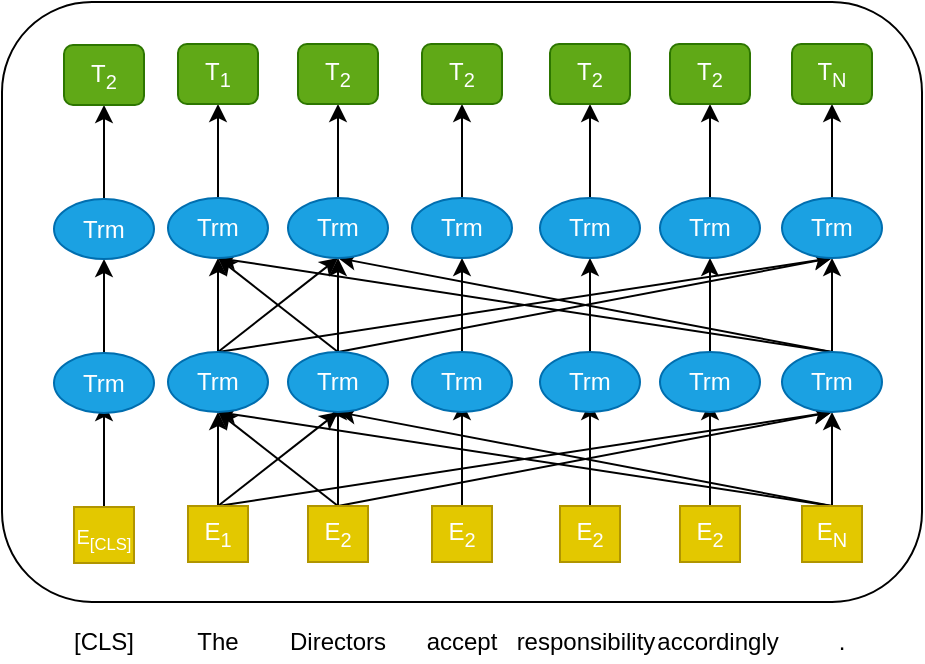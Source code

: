 <mxfile version="10.6.7" type="github"><diagram id="3IGjTXSr97exCfG05JRm" name="Page-1"><mxGraphModel dx="1158" dy="614" grid="1" gridSize="10" guides="1" tooltips="1" connect="1" arrows="1" fold="1" page="1" pageScale="1" pageWidth="827" pageHeight="1169" math="0" shadow="0"><root><mxCell id="0"/><mxCell id="1" parent="0"/><mxCell id="nm-IyWa0nPzTt3plHa3e-40" value="" style="rounded=1;whiteSpace=wrap;html=1;" vertex="1" parent="1"><mxGeometry x="220" y="120" width="460" height="300" as="geometry"/></mxCell><mxCell id="nm-IyWa0nPzTt3plHa3e-2" style="edgeStyle=orthogonalEdgeStyle;rounded=0;orthogonalLoop=1;jettySize=auto;html=1;exitX=0.5;exitY=0;exitDx=0;exitDy=0;entryX=0.5;entryY=1;entryDx=0;entryDy=0;endArrow=classic;endFill=1;" edge="1" parent="1" source="nm-IyWa0nPzTt3plHa3e-5" target="nm-IyWa0nPzTt3plHa3e-18"><mxGeometry relative="1" as="geometry"/></mxCell><mxCell id="nm-IyWa0nPzTt3plHa3e-3" style="edgeStyle=none;rounded=0;orthogonalLoop=1;jettySize=auto;html=1;exitX=0.5;exitY=0;exitDx=0;exitDy=0;entryX=0.5;entryY=1;entryDx=0;entryDy=0;endArrow=classic;endFill=1;" edge="1" parent="1" source="nm-IyWa0nPzTt3plHa3e-5" target="nm-IyWa0nPzTt3plHa3e-22"><mxGeometry relative="1" as="geometry"/></mxCell><mxCell id="nm-IyWa0nPzTt3plHa3e-4" style="edgeStyle=none;rounded=0;orthogonalLoop=1;jettySize=auto;html=1;exitX=0.5;exitY=0;exitDx=0;exitDy=0;entryX=0.5;entryY=1;entryDx=0;entryDy=0;endArrow=classic;endFill=1;" edge="1" parent="1" source="nm-IyWa0nPzTt3plHa3e-5" target="nm-IyWa0nPzTt3plHa3e-26"><mxGeometry relative="1" as="geometry"/></mxCell><mxCell id="nm-IyWa0nPzTt3plHa3e-5" value="&lt;font style=&quot;font-size: 12px&quot;&gt;E&lt;font&gt;&lt;sub&gt;1&lt;/sub&gt;&lt;/font&gt;&lt;/font&gt;" style="rounded=0;whiteSpace=wrap;html=1;fillColor=#e3c800;strokeColor=#B09500;fontColor=#ffffff;" vertex="1" parent="1"><mxGeometry x="313" y="372" width="30" height="28" as="geometry"/></mxCell><mxCell id="nm-IyWa0nPzTt3plHa3e-6" style="rounded=0;orthogonalLoop=1;jettySize=auto;html=1;exitX=0.5;exitY=0;exitDx=0;exitDy=0;endArrow=classic;endFill=1;entryX=0.5;entryY=1;entryDx=0;entryDy=0;" edge="1" parent="1" source="nm-IyWa0nPzTt3plHa3e-9" target="nm-IyWa0nPzTt3plHa3e-18"><mxGeometry relative="1" as="geometry"><mxPoint x="333" y="330" as="targetPoint"/></mxGeometry></mxCell><mxCell id="nm-IyWa0nPzTt3plHa3e-7" style="edgeStyle=none;rounded=0;orthogonalLoop=1;jettySize=auto;html=1;exitX=0.5;exitY=0;exitDx=0;exitDy=0;endArrow=classic;endFill=1;" edge="1" parent="1" source="nm-IyWa0nPzTt3plHa3e-9"><mxGeometry relative="1" as="geometry"><mxPoint x="388" y="320" as="targetPoint"/></mxGeometry></mxCell><mxCell id="nm-IyWa0nPzTt3plHa3e-8" style="edgeStyle=none;rounded=0;orthogonalLoop=1;jettySize=auto;html=1;exitX=0.5;exitY=0;exitDx=0;exitDy=0;endArrow=classic;endFill=1;entryX=0.5;entryY=1;entryDx=0;entryDy=0;" edge="1" parent="1" source="nm-IyWa0nPzTt3plHa3e-9" target="nm-IyWa0nPzTt3plHa3e-26"><mxGeometry relative="1" as="geometry"><mxPoint x="630" y="340" as="targetPoint"/></mxGeometry></mxCell><mxCell id="nm-IyWa0nPzTt3plHa3e-9" value="&lt;font style=&quot;font-size: 12px&quot;&gt;E&lt;font&gt;&lt;sub&gt;2&lt;/sub&gt;&lt;/font&gt;&lt;/font&gt;" style="rounded=0;whiteSpace=wrap;html=1;fillColor=#e3c800;strokeColor=#B09500;fontColor=#ffffff;" vertex="1" parent="1"><mxGeometry x="373" y="372" width="30" height="28" as="geometry"/></mxCell><mxCell id="nm-IyWa0nPzTt3plHa3e-11" style="edgeStyle=none;rounded=0;orthogonalLoop=1;jettySize=auto;html=1;exitX=0.5;exitY=0;exitDx=0;exitDy=0;entryX=0.5;entryY=1;entryDx=0;entryDy=0;endArrow=classic;endFill=1;" edge="1" parent="1" source="nm-IyWa0nPzTt3plHa3e-14" target="nm-IyWa0nPzTt3plHa3e-18"><mxGeometry relative="1" as="geometry"/></mxCell><mxCell id="nm-IyWa0nPzTt3plHa3e-12" style="edgeStyle=none;rounded=0;orthogonalLoop=1;jettySize=auto;html=1;exitX=0.5;exitY=0;exitDx=0;exitDy=0;entryX=0.5;entryY=1;entryDx=0;entryDy=0;endArrow=classic;endFill=1;" edge="1" parent="1" source="nm-IyWa0nPzTt3plHa3e-14" target="nm-IyWa0nPzTt3plHa3e-22"><mxGeometry relative="1" as="geometry"/></mxCell><mxCell id="nm-IyWa0nPzTt3plHa3e-13" style="edgeStyle=none;rounded=0;orthogonalLoop=1;jettySize=auto;html=1;exitX=0.5;exitY=0;exitDx=0;exitDy=0;endArrow=classic;endFill=1;entryX=0.5;entryY=1;entryDx=0;entryDy=0;" edge="1" parent="1" source="nm-IyWa0nPzTt3plHa3e-14" target="nm-IyWa0nPzTt3plHa3e-26"><mxGeometry relative="1" as="geometry"><mxPoint x="635" y="330" as="targetPoint"/></mxGeometry></mxCell><mxCell id="nm-IyWa0nPzTt3plHa3e-14" value="&lt;font style=&quot;font-size: 12px&quot;&gt;E&lt;font&gt;&lt;sub&gt;N&lt;/sub&gt;&lt;/font&gt;&lt;/font&gt;" style="rounded=0;whiteSpace=wrap;html=1;fillColor=#e3c800;strokeColor=#B09500;fontColor=#ffffff;" vertex="1" parent="1"><mxGeometry x="620" y="372" width="30" height="28" as="geometry"/></mxCell><mxCell id="nm-IyWa0nPzTt3plHa3e-15" style="edgeStyle=none;rounded=0;orthogonalLoop=1;jettySize=auto;html=1;exitX=0.5;exitY=0;exitDx=0;exitDy=0;entryX=0.5;entryY=1;entryDx=0;entryDy=0;endArrow=classic;endFill=1;" edge="1" parent="1" source="nm-IyWa0nPzTt3plHa3e-18" target="nm-IyWa0nPzTt3plHa3e-28"><mxGeometry relative="1" as="geometry"/></mxCell><mxCell id="nm-IyWa0nPzTt3plHa3e-16" style="edgeStyle=none;rounded=0;orthogonalLoop=1;jettySize=auto;html=1;exitX=0.5;exitY=0;exitDx=0;exitDy=0;entryX=0.5;entryY=1;entryDx=0;entryDy=0;endArrow=classic;endFill=1;" edge="1" parent="1" source="nm-IyWa0nPzTt3plHa3e-18" target="nm-IyWa0nPzTt3plHa3e-30"><mxGeometry relative="1" as="geometry"/></mxCell><mxCell id="nm-IyWa0nPzTt3plHa3e-17" style="edgeStyle=none;rounded=0;orthogonalLoop=1;jettySize=auto;html=1;exitX=0.5;exitY=0;exitDx=0;exitDy=0;entryX=0.5;entryY=1;entryDx=0;entryDy=0;endArrow=classic;endFill=1;" edge="1" parent="1" source="nm-IyWa0nPzTt3plHa3e-18" target="nm-IyWa0nPzTt3plHa3e-32"><mxGeometry relative="1" as="geometry"/></mxCell><mxCell id="nm-IyWa0nPzTt3plHa3e-18" value="Trm" style="ellipse;whiteSpace=wrap;html=1;fillColor=#1ba1e2;strokeColor=#006EAF;fontColor=#ffffff;" vertex="1" parent="1"><mxGeometry x="303" y="295" width="50" height="30" as="geometry"/></mxCell><mxCell id="nm-IyWa0nPzTt3plHa3e-19" style="edgeStyle=none;rounded=0;orthogonalLoop=1;jettySize=auto;html=1;exitX=0.5;exitY=0;exitDx=0;exitDy=0;entryX=0.5;entryY=1;entryDx=0;entryDy=0;endArrow=classic;endFill=1;" edge="1" parent="1" source="nm-IyWa0nPzTt3plHa3e-22" target="nm-IyWa0nPzTt3plHa3e-28"><mxGeometry relative="1" as="geometry"/></mxCell><mxCell id="nm-IyWa0nPzTt3plHa3e-20" style="edgeStyle=none;rounded=0;orthogonalLoop=1;jettySize=auto;html=1;exitX=0.5;exitY=0;exitDx=0;exitDy=0;entryX=0.5;entryY=1;entryDx=0;entryDy=0;endArrow=classic;endFill=1;" edge="1" parent="1" source="nm-IyWa0nPzTt3plHa3e-22" target="nm-IyWa0nPzTt3plHa3e-30"><mxGeometry relative="1" as="geometry"/></mxCell><mxCell id="nm-IyWa0nPzTt3plHa3e-21" style="edgeStyle=none;rounded=0;orthogonalLoop=1;jettySize=auto;html=1;exitX=0.5;exitY=0;exitDx=0;exitDy=0;entryX=0.5;entryY=1;entryDx=0;entryDy=0;endArrow=classic;endFill=1;" edge="1" parent="1" source="nm-IyWa0nPzTt3plHa3e-22" target="nm-IyWa0nPzTt3plHa3e-32"><mxGeometry relative="1" as="geometry"/></mxCell><mxCell id="nm-IyWa0nPzTt3plHa3e-22" value="Trm" style="ellipse;whiteSpace=wrap;html=1;fillColor=#1ba1e2;strokeColor=#006EAF;fontColor=#ffffff;" vertex="1" parent="1"><mxGeometry x="363" y="295" width="50" height="30" as="geometry"/></mxCell><mxCell id="nm-IyWa0nPzTt3plHa3e-23" style="edgeStyle=none;rounded=0;orthogonalLoop=1;jettySize=auto;html=1;exitX=0.5;exitY=0;exitDx=0;exitDy=0;entryX=0.5;entryY=1;entryDx=0;entryDy=0;endArrow=classic;endFill=1;" edge="1" parent="1" source="nm-IyWa0nPzTt3plHa3e-26" target="nm-IyWa0nPzTt3plHa3e-28"><mxGeometry relative="1" as="geometry"/></mxCell><mxCell id="nm-IyWa0nPzTt3plHa3e-24" style="edgeStyle=none;rounded=0;orthogonalLoop=1;jettySize=auto;html=1;exitX=0.5;exitY=0;exitDx=0;exitDy=0;entryX=0.5;entryY=1;entryDx=0;entryDy=0;endArrow=classic;endFill=1;" edge="1" parent="1" source="nm-IyWa0nPzTt3plHa3e-26" target="nm-IyWa0nPzTt3plHa3e-30"><mxGeometry relative="1" as="geometry"/></mxCell><mxCell id="nm-IyWa0nPzTt3plHa3e-25" style="edgeStyle=none;rounded=0;orthogonalLoop=1;jettySize=auto;html=1;exitX=0.5;exitY=0;exitDx=0;exitDy=0;entryX=0.5;entryY=1;entryDx=0;entryDy=0;endArrow=classic;endFill=1;" edge="1" parent="1" source="nm-IyWa0nPzTt3plHa3e-26" target="nm-IyWa0nPzTt3plHa3e-32"><mxGeometry relative="1" as="geometry"/></mxCell><mxCell id="nm-IyWa0nPzTt3plHa3e-26" value="Trm" style="ellipse;whiteSpace=wrap;html=1;fillColor=#1ba1e2;strokeColor=#006EAF;fontColor=#ffffff;" vertex="1" parent="1"><mxGeometry x="610" y="295" width="50" height="30" as="geometry"/></mxCell><mxCell id="nm-IyWa0nPzTt3plHa3e-27" style="edgeStyle=none;rounded=0;orthogonalLoop=1;jettySize=auto;html=1;exitX=0.5;exitY=0;exitDx=0;exitDy=0;entryX=0.5;entryY=1;entryDx=0;entryDy=0;endArrow=classic;endFill=1;" edge="1" parent="1" source="nm-IyWa0nPzTt3plHa3e-28" target="nm-IyWa0nPzTt3plHa3e-33"><mxGeometry relative="1" as="geometry"/></mxCell><mxCell id="nm-IyWa0nPzTt3plHa3e-28" value="Trm" style="ellipse;whiteSpace=wrap;html=1;fillColor=#1ba1e2;strokeColor=#006EAF;fontColor=#ffffff;" vertex="1" parent="1"><mxGeometry x="303" y="218" width="50" height="30" as="geometry"/></mxCell><mxCell id="nm-IyWa0nPzTt3plHa3e-29" style="edgeStyle=none;rounded=0;orthogonalLoop=1;jettySize=auto;html=1;exitX=0.5;exitY=0;exitDx=0;exitDy=0;entryX=0.5;entryY=1;entryDx=0;entryDy=0;endArrow=classic;endFill=1;" edge="1" parent="1" source="nm-IyWa0nPzTt3plHa3e-30" target="nm-IyWa0nPzTt3plHa3e-34"><mxGeometry relative="1" as="geometry"/></mxCell><mxCell id="nm-IyWa0nPzTt3plHa3e-30" value="Trm" style="ellipse;whiteSpace=wrap;html=1;fillColor=#1ba1e2;strokeColor=#006EAF;fontColor=#ffffff;" vertex="1" parent="1"><mxGeometry x="363" y="218" width="50" height="30" as="geometry"/></mxCell><mxCell id="nm-IyWa0nPzTt3plHa3e-31" style="edgeStyle=none;rounded=0;orthogonalLoop=1;jettySize=auto;html=1;exitX=0.5;exitY=0;exitDx=0;exitDy=0;entryX=0.5;entryY=1;entryDx=0;entryDy=0;endArrow=classic;endFill=1;" edge="1" parent="1" source="nm-IyWa0nPzTt3plHa3e-32" target="nm-IyWa0nPzTt3plHa3e-35"><mxGeometry relative="1" as="geometry"/></mxCell><mxCell id="nm-IyWa0nPzTt3plHa3e-32" value="Trm" style="ellipse;whiteSpace=wrap;html=1;fillColor=#1ba1e2;strokeColor=#006EAF;fontColor=#ffffff;" vertex="1" parent="1"><mxGeometry x="610" y="218" width="50" height="30" as="geometry"/></mxCell><mxCell id="nm-IyWa0nPzTt3plHa3e-33" value="T&lt;sub&gt;1&lt;/sub&gt;" style="rounded=1;whiteSpace=wrap;html=1;fillColor=#60a917;strokeColor=#2D7600;fontColor=#ffffff;" vertex="1" parent="1"><mxGeometry x="308" y="141" width="40" height="30" as="geometry"/></mxCell><mxCell id="nm-IyWa0nPzTt3plHa3e-34" value="T&lt;sub&gt;2&lt;/sub&gt;" style="rounded=1;whiteSpace=wrap;html=1;fillColor=#60a917;strokeColor=#2D7600;fontColor=#ffffff;" vertex="1" parent="1"><mxGeometry x="368" y="141" width="40" height="30" as="geometry"/></mxCell><mxCell id="nm-IyWa0nPzTt3plHa3e-35" value="T&lt;sub&gt;N&lt;/sub&gt;" style="rounded=1;whiteSpace=wrap;html=1;fillColor=#60a917;strokeColor=#2D7600;fontColor=#ffffff;" vertex="1" parent="1"><mxGeometry x="615" y="141" width="40" height="30" as="geometry"/></mxCell><mxCell id="nm-IyWa0nPzTt3plHa3e-36" value="..." style="text;html=1;strokeColor=none;fillColor=none;align=center;verticalAlign=middle;whiteSpace=wrap;rounded=0;" vertex="1" parent="1"><mxGeometry x="565" y="300" width="40" height="20" as="geometry"/></mxCell><mxCell id="nm-IyWa0nPzTt3plHa3e-37" value="..." style="text;html=1;strokeColor=none;fillColor=none;align=center;verticalAlign=middle;whiteSpace=wrap;rounded=0;" vertex="1" parent="1"><mxGeometry x="565" y="218" width="40" height="20" as="geometry"/></mxCell><mxCell id="nm-IyWa0nPzTt3plHa3e-38" value="..." style="text;html=1;strokeColor=none;fillColor=none;align=center;verticalAlign=middle;whiteSpace=wrap;rounded=0;" vertex="1" parent="1"><mxGeometry x="565" y="150" width="40" height="20" as="geometry"/></mxCell><mxCell id="nm-IyWa0nPzTt3plHa3e-41" style="edgeStyle=none;rounded=0;orthogonalLoop=1;jettySize=auto;html=1;exitX=0.5;exitY=0;exitDx=0;exitDy=0;endArrow=classic;endFill=1;" edge="1" parent="1" source="nm-IyWa0nPzTt3plHa3e-42"><mxGeometry relative="1" as="geometry"><mxPoint x="450" y="320" as="targetPoint"/></mxGeometry></mxCell><mxCell id="nm-IyWa0nPzTt3plHa3e-42" value="&lt;font style=&quot;font-size: 12px&quot;&gt;E&lt;font&gt;&lt;sub&gt;2&lt;/sub&gt;&lt;/font&gt;&lt;/font&gt;" style="rounded=0;whiteSpace=wrap;html=1;fillColor=#e3c800;strokeColor=#B09500;fontColor=#ffffff;" vertex="1" parent="1"><mxGeometry x="435" y="372" width="30" height="28" as="geometry"/></mxCell><mxCell id="nm-IyWa0nPzTt3plHa3e-43" style="edgeStyle=none;rounded=0;orthogonalLoop=1;jettySize=auto;html=1;exitX=0.5;exitY=0;exitDx=0;exitDy=0;entryX=0.5;entryY=1;entryDx=0;entryDy=0;endArrow=classic;endFill=1;" edge="1" parent="1" source="nm-IyWa0nPzTt3plHa3e-44" target="nm-IyWa0nPzTt3plHa3e-46"><mxGeometry relative="1" as="geometry"/></mxCell><mxCell id="nm-IyWa0nPzTt3plHa3e-44" value="Trm" style="ellipse;whiteSpace=wrap;html=1;fillColor=#1ba1e2;strokeColor=#006EAF;fontColor=#ffffff;" vertex="1" parent="1"><mxGeometry x="425" y="295" width="50" height="30" as="geometry"/></mxCell><mxCell id="nm-IyWa0nPzTt3plHa3e-45" style="edgeStyle=none;rounded=0;orthogonalLoop=1;jettySize=auto;html=1;exitX=0.5;exitY=0;exitDx=0;exitDy=0;entryX=0.5;entryY=1;entryDx=0;entryDy=0;endArrow=classic;endFill=1;" edge="1" parent="1" source="nm-IyWa0nPzTt3plHa3e-46" target="nm-IyWa0nPzTt3plHa3e-47"><mxGeometry relative="1" as="geometry"/></mxCell><mxCell id="nm-IyWa0nPzTt3plHa3e-46" value="Trm" style="ellipse;whiteSpace=wrap;html=1;fillColor=#1ba1e2;strokeColor=#006EAF;fontColor=#ffffff;" vertex="1" parent="1"><mxGeometry x="425" y="218" width="50" height="30" as="geometry"/></mxCell><mxCell id="nm-IyWa0nPzTt3plHa3e-47" value="T&lt;sub&gt;2&lt;/sub&gt;" style="rounded=1;whiteSpace=wrap;html=1;fillColor=#60a917;strokeColor=#2D7600;fontColor=#ffffff;" vertex="1" parent="1"><mxGeometry x="430" y="141" width="40" height="30" as="geometry"/></mxCell><mxCell id="nm-IyWa0nPzTt3plHa3e-48" style="edgeStyle=none;rounded=0;orthogonalLoop=1;jettySize=auto;html=1;exitX=0.5;exitY=0;exitDx=0;exitDy=0;endArrow=classic;endFill=1;" edge="1" parent="1" source="nm-IyWa0nPzTt3plHa3e-49"><mxGeometry relative="1" as="geometry"><mxPoint x="514" y="320" as="targetPoint"/></mxGeometry></mxCell><mxCell id="nm-IyWa0nPzTt3plHa3e-49" value="&lt;font style=&quot;font-size: 12px&quot;&gt;E&lt;font&gt;&lt;sub&gt;2&lt;/sub&gt;&lt;/font&gt;&lt;/font&gt;" style="rounded=0;whiteSpace=wrap;html=1;fillColor=#e3c800;strokeColor=#B09500;fontColor=#ffffff;" vertex="1" parent="1"><mxGeometry x="499" y="372" width="30" height="28" as="geometry"/></mxCell><mxCell id="nm-IyWa0nPzTt3plHa3e-50" style="edgeStyle=none;rounded=0;orthogonalLoop=1;jettySize=auto;html=1;exitX=0.5;exitY=0;exitDx=0;exitDy=0;entryX=0.5;entryY=1;entryDx=0;entryDy=0;endArrow=classic;endFill=1;" edge="1" parent="1" source="nm-IyWa0nPzTt3plHa3e-51" target="nm-IyWa0nPzTt3plHa3e-53"><mxGeometry relative="1" as="geometry"/></mxCell><mxCell id="nm-IyWa0nPzTt3plHa3e-51" value="Trm" style="ellipse;whiteSpace=wrap;html=1;fillColor=#1ba1e2;strokeColor=#006EAF;fontColor=#ffffff;" vertex="1" parent="1"><mxGeometry x="489" y="295" width="50" height="30" as="geometry"/></mxCell><mxCell id="nm-IyWa0nPzTt3plHa3e-52" style="edgeStyle=none;rounded=0;orthogonalLoop=1;jettySize=auto;html=1;exitX=0.5;exitY=0;exitDx=0;exitDy=0;entryX=0.5;entryY=1;entryDx=0;entryDy=0;endArrow=classic;endFill=1;" edge="1" parent="1" source="nm-IyWa0nPzTt3plHa3e-53" target="nm-IyWa0nPzTt3plHa3e-54"><mxGeometry relative="1" as="geometry"/></mxCell><mxCell id="nm-IyWa0nPzTt3plHa3e-53" value="Trm" style="ellipse;whiteSpace=wrap;html=1;fillColor=#1ba1e2;strokeColor=#006EAF;fontColor=#ffffff;" vertex="1" parent="1"><mxGeometry x="489" y="218" width="50" height="30" as="geometry"/></mxCell><mxCell id="nm-IyWa0nPzTt3plHa3e-54" value="T&lt;sub&gt;2&lt;/sub&gt;" style="rounded=1;whiteSpace=wrap;html=1;fillColor=#60a917;strokeColor=#2D7600;fontColor=#ffffff;" vertex="1" parent="1"><mxGeometry x="494" y="141" width="40" height="30" as="geometry"/></mxCell><mxCell id="nm-IyWa0nPzTt3plHa3e-55" style="edgeStyle=none;rounded=0;orthogonalLoop=1;jettySize=auto;html=1;exitX=0.5;exitY=0;exitDx=0;exitDy=0;endArrow=classic;endFill=1;" edge="1" parent="1" source="nm-IyWa0nPzTt3plHa3e-56"><mxGeometry relative="1" as="geometry"><mxPoint x="574" y="320" as="targetPoint"/></mxGeometry></mxCell><mxCell id="nm-IyWa0nPzTt3plHa3e-56" value="&lt;font style=&quot;font-size: 12px&quot;&gt;E&lt;font&gt;&lt;sub&gt;2&lt;/sub&gt;&lt;/font&gt;&lt;/font&gt;" style="rounded=0;whiteSpace=wrap;html=1;fillColor=#e3c800;strokeColor=#B09500;fontColor=#ffffff;" vertex="1" parent="1"><mxGeometry x="559" y="372" width="30" height="28" as="geometry"/></mxCell><mxCell id="nm-IyWa0nPzTt3plHa3e-57" style="edgeStyle=none;rounded=0;orthogonalLoop=1;jettySize=auto;html=1;exitX=0.5;exitY=0;exitDx=0;exitDy=0;entryX=0.5;entryY=1;entryDx=0;entryDy=0;endArrow=classic;endFill=1;" edge="1" parent="1" source="nm-IyWa0nPzTt3plHa3e-58" target="nm-IyWa0nPzTt3plHa3e-60"><mxGeometry relative="1" as="geometry"/></mxCell><mxCell id="nm-IyWa0nPzTt3plHa3e-58" value="Trm" style="ellipse;whiteSpace=wrap;html=1;fillColor=#1ba1e2;strokeColor=#006EAF;fontColor=#ffffff;" vertex="1" parent="1"><mxGeometry x="549" y="295" width="50" height="30" as="geometry"/></mxCell><mxCell id="nm-IyWa0nPzTt3plHa3e-59" style="edgeStyle=none;rounded=0;orthogonalLoop=1;jettySize=auto;html=1;exitX=0.5;exitY=0;exitDx=0;exitDy=0;entryX=0.5;entryY=1;entryDx=0;entryDy=0;endArrow=classic;endFill=1;" edge="1" parent="1" source="nm-IyWa0nPzTt3plHa3e-60" target="nm-IyWa0nPzTt3plHa3e-61"><mxGeometry relative="1" as="geometry"/></mxCell><mxCell id="nm-IyWa0nPzTt3plHa3e-60" value="Trm" style="ellipse;whiteSpace=wrap;html=1;fillColor=#1ba1e2;strokeColor=#006EAF;fontColor=#ffffff;" vertex="1" parent="1"><mxGeometry x="549" y="218" width="50" height="30" as="geometry"/></mxCell><mxCell id="nm-IyWa0nPzTt3plHa3e-61" value="T&lt;sub&gt;2&lt;/sub&gt;" style="rounded=1;whiteSpace=wrap;html=1;fillColor=#60a917;strokeColor=#2D7600;fontColor=#ffffff;" vertex="1" parent="1"><mxGeometry x="554" y="141" width="40" height="30" as="geometry"/></mxCell><mxCell id="nm-IyWa0nPzTt3plHa3e-62" style="edgeStyle=none;rounded=0;orthogonalLoop=1;jettySize=auto;html=1;exitX=0.5;exitY=0;exitDx=0;exitDy=0;endArrow=classic;endFill=1;" edge="1" parent="1" source="nm-IyWa0nPzTt3plHa3e-63"><mxGeometry relative="1" as="geometry"><mxPoint x="271" y="320.5" as="targetPoint"/></mxGeometry></mxCell><mxCell id="nm-IyWa0nPzTt3plHa3e-63" value="&lt;font style=&quot;font-size: 10px&quot;&gt;E&lt;sub&gt;[CLS]&lt;/sub&gt;&lt;/font&gt;&lt;br&gt;" style="rounded=0;whiteSpace=wrap;html=1;fillColor=#e3c800;strokeColor=#B09500;fontColor=#ffffff;" vertex="1" parent="1"><mxGeometry x="256" y="372.5" width="30" height="28" as="geometry"/></mxCell><mxCell id="nm-IyWa0nPzTt3plHa3e-64" style="edgeStyle=none;rounded=0;orthogonalLoop=1;jettySize=auto;html=1;exitX=0.5;exitY=0;exitDx=0;exitDy=0;entryX=0.5;entryY=1;entryDx=0;entryDy=0;endArrow=classic;endFill=1;" edge="1" parent="1" source="nm-IyWa0nPzTt3plHa3e-65" target="nm-IyWa0nPzTt3plHa3e-67"><mxGeometry relative="1" as="geometry"/></mxCell><mxCell id="nm-IyWa0nPzTt3plHa3e-65" value="Trm" style="ellipse;whiteSpace=wrap;html=1;fillColor=#1ba1e2;strokeColor=#006EAF;fontColor=#ffffff;" vertex="1" parent="1"><mxGeometry x="246" y="295.5" width="50" height="30" as="geometry"/></mxCell><mxCell id="nm-IyWa0nPzTt3plHa3e-66" style="edgeStyle=none;rounded=0;orthogonalLoop=1;jettySize=auto;html=1;exitX=0.5;exitY=0;exitDx=0;exitDy=0;entryX=0.5;entryY=1;entryDx=0;entryDy=0;endArrow=classic;endFill=1;" edge="1" parent="1" source="nm-IyWa0nPzTt3plHa3e-67" target="nm-IyWa0nPzTt3plHa3e-68"><mxGeometry relative="1" as="geometry"/></mxCell><mxCell id="nm-IyWa0nPzTt3plHa3e-67" value="Trm" style="ellipse;whiteSpace=wrap;html=1;fillColor=#1ba1e2;strokeColor=#006EAF;fontColor=#ffffff;" vertex="1" parent="1"><mxGeometry x="246" y="218.5" width="50" height="30" as="geometry"/></mxCell><mxCell id="nm-IyWa0nPzTt3plHa3e-68" value="T&lt;sub&gt;2&lt;/sub&gt;" style="rounded=1;whiteSpace=wrap;html=1;fillColor=#60a917;strokeColor=#2D7600;fontColor=#ffffff;" vertex="1" parent="1"><mxGeometry x="251" y="141.5" width="40" height="30" as="geometry"/></mxCell><mxCell id="nm-IyWa0nPzTt3plHa3e-72" value="[CLS]" style="text;html=1;strokeColor=none;fillColor=none;align=center;verticalAlign=middle;whiteSpace=wrap;rounded=0;" vertex="1" parent="1"><mxGeometry x="251" y="430" width="40" height="20" as="geometry"/></mxCell><mxCell id="nm-IyWa0nPzTt3plHa3e-75" value="The" style="text;html=1;strokeColor=none;fillColor=none;align=center;verticalAlign=middle;whiteSpace=wrap;rounded=0;" vertex="1" parent="1"><mxGeometry x="308" y="430" width="40" height="20" as="geometry"/></mxCell><mxCell id="nm-IyWa0nPzTt3plHa3e-76" value="Directors" style="text;html=1;strokeColor=none;fillColor=none;align=center;verticalAlign=middle;whiteSpace=wrap;rounded=0;" vertex="1" parent="1"><mxGeometry x="368" y="430" width="40" height="20" as="geometry"/></mxCell><mxCell id="nm-IyWa0nPzTt3plHa3e-77" value="accept" style="text;html=1;strokeColor=none;fillColor=none;align=center;verticalAlign=middle;whiteSpace=wrap;rounded=0;" vertex="1" parent="1"><mxGeometry x="430" y="430" width="40" height="20" as="geometry"/></mxCell><mxCell id="nm-IyWa0nPzTt3plHa3e-78" value="responsibility&lt;br&gt;" style="text;html=1;strokeColor=none;fillColor=none;align=center;verticalAlign=middle;whiteSpace=wrap;rounded=0;" vertex="1" parent="1"><mxGeometry x="492" y="430" width="40" height="20" as="geometry"/></mxCell><mxCell id="nm-IyWa0nPzTt3plHa3e-79" value="accordingly" style="text;html=1;strokeColor=none;fillColor=none;align=center;verticalAlign=middle;whiteSpace=wrap;rounded=0;" vertex="1" parent="1"><mxGeometry x="558" y="430" width="40" height="20" as="geometry"/></mxCell><mxCell id="nm-IyWa0nPzTt3plHa3e-80" value="." style="text;html=1;strokeColor=none;fillColor=none;align=center;verticalAlign=middle;whiteSpace=wrap;rounded=0;" vertex="1" parent="1"><mxGeometry x="620" y="430" width="40" height="20" as="geometry"/></mxCell></root></mxGraphModel></diagram></mxfile>